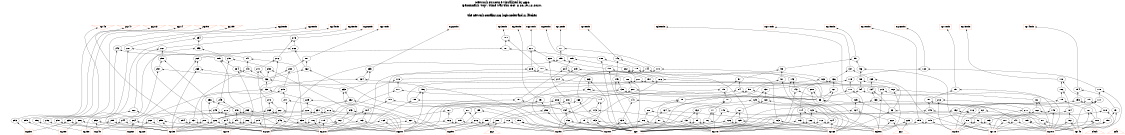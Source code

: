 # Network structure generated by ABC

digraph network {
size = "7.5,10";
center = true;
edge [dir = back];

{
  node [shape = plaintext];
  edge [style = invis];
  LevelTitle1 [label=""];
  LevelTitle2 [label=""];
  Level10 [label = ""];
  Level9 [label = ""];
  Level8 [label = ""];
  Level7 [label = ""];
  Level6 [label = ""];
  Level5 [label = ""];
  Level4 [label = ""];
  Level3 [label = ""];
  Level2 [label = ""];
  Level1 [label = ""];
  Level0 [label = ""];
  LevelTitle1 ->  LevelTitle2 ->  Level10 ->  Level9 ->  Level8 ->  Level7 ->  Level6 ->  Level5 ->  Level4 ->  Level3 ->  Level2 ->  Level1 ->  Level0;
}

{
  rank = same;
  LevelTitle1;
  title1 [shape=plaintext,
          fontsize=20,
          fontname = "Times-Roman",
          label="Network structure visualized by ABC\nBenchmark \"top\". Time was Thu Oct  8 20:19:12 2020. "
         ];
}

{
  rank = same;
  LevelTitle2;
  title2 [shape=plaintext,
          fontsize=18,
          fontname = "Times-Roman",
          label="The network contains 223 logic nodes and 21 latches.\n"
         ];
}

{
  rank = same;
  Level10;
  Node6 [label = "pg148", shape = invtriangle, color = coral, fillcolor = coral];
  Node7 [label = "pg147", shape = invtriangle, color = coral, fillcolor = coral];
  Node8 [label = "pg213", shape = invtriangle, color = coral, fillcolor = coral];
  Node9 [label = "pg214", shape = invtriangle, color = coral, fillcolor = coral];
  Node10 [label = "pg198", shape = invtriangle, color = coral, fillcolor = coral];
  Node11 [label = "pg199", shape = invtriangle, color = coral, fillcolor = coral];
  Node13 [label = "ng19L_in", shape = box, color = coral, fillcolor = coral];
  Node16 [label = "ng15L_in", shape = box, color = coral, fillcolor = coral];
  Node19 [label = "ng16L_in", shape = box, color = coral, fillcolor = coral];
  Node22 [label = "ng17L_in", shape = box, color = coral, fillcolor = coral];
  Node25 [label = "ng18L_in", shape = box, color = coral, fillcolor = coral];
  Node28 [label = "ng11L_in", shape = box, color = coral, fillcolor = coral];
  Node31 [label = "ng12L_in", shape = box, color = coral, fillcolor = coral];
  Node34 [label = "ng13L_in", shape = box, color = coral, fillcolor = coral];
  Node37 [label = "ng14L_in", shape = box, color = coral, fillcolor = coral];
  Node40 [label = "ng10L_in", shape = box, color = coral, fillcolor = coral];
  Node43 [label = "ng20L_in", shape = box, color = coral, fillcolor = coral];
  Node46 [label = "ng21L_in", shape = box, color = coral, fillcolor = coral];
  Node49 [label = "ng30L_in", shape = box, color = coral, fillcolor = coral];
  Node52 [label = "ng22L_in", shape = box, color = coral, fillcolor = coral];
  Node55 [label = "ng23L_in", shape = box, color = coral, fillcolor = coral];
  Node58 [label = "ng24L_in", shape = box, color = coral, fillcolor = coral];
  Node61 [label = "ng25L_in", shape = box, color = coral, fillcolor = coral];
  Node64 [label = "ng26L_in", shape = box, color = coral, fillcolor = coral];
  Node67 [label = "ng27L_in", shape = box, color = coral, fillcolor = coral];
  Node70 [label = "ng28L_in", shape = box, color = coral, fillcolor = coral];
  Node73 [label = "ng29L_in", shape = box, color = coral, fillcolor = coral];
}

{
  rank = same;
  Level9;
  Node188 [label = "188\n", shape = ellipse];
  Node254 [label = "254\n", shape = ellipse];
  Node273 [label = "273\n", shape = ellipse];
}

{
  rank = same;
  Level8;
  Node171 [label = "171\n", shape = ellipse];
  Node181 [label = "181\n", shape = ellipse];
  Node221 [label = "221\n", shape = ellipse];
  Node242 [label = "242\n", shape = ellipse];
  Node253 [label = "253\n", shape = ellipse];
  Node261 [label = "261\n", shape = ellipse];
  Node266 [label = "266\n", shape = ellipse];
  Node287 [label = "287\n", shape = ellipse];
}

{
  rank = same;
  Level7;
  Node99 [label = "99\n", shape = ellipse];
  Node146 [label = "146\n", shape = ellipse];
  Node159 [label = "159\n", shape = ellipse];
  Node180 [label = "180\n", shape = ellipse];
  Node205 [label = "205\n", shape = ellipse];
  Node220 [label = "220\n", shape = ellipse];
  Node241 [label = "241\n", shape = ellipse];
  Node251 [label = "251\n", shape = ellipse];
  Node258 [label = "258\n", shape = ellipse];
  Node265 [label = "265\n", shape = ellipse];
  Node272 [label = "272\n", shape = ellipse];
  Node281 [label = "281\n", shape = ellipse];
  Node285 [label = "285\n", shape = ellipse];
}

{
  rank = same;
  Level6;
  Node96 [label = "96\n", shape = ellipse];
  Node98 [label = "98\n", shape = ellipse];
  Node120 [label = "120\n", shape = ellipse];
  Node137 [label = "137\n", shape = ellipse];
  Node144 [label = "144\n", shape = ellipse];
  Node158 [label = "158\n", shape = ellipse];
  Node170 [label = "170\n", shape = ellipse];
  Node179 [label = "179\n", shape = ellipse];
  Node187 [label = "187\n", shape = ellipse];
  Node202 [label = "202\n", shape = ellipse];
  Node204 [label = "204\n", shape = ellipse];
  Node209 [label = "209\n", shape = ellipse];
  Node219 [label = "219\n", shape = ellipse];
  Node235 [label = "235\n", shape = ellipse];
  Node240 [label = "240\n", shape = ellipse];
  Node250 [label = "250\n", shape = ellipse];
  Node257 [label = "257\n", shape = ellipse];
  Node262 [label = "262\n", shape = ellipse];
  Node263 [label = "263\n", shape = ellipse];
  Node271 [label = "271\n", shape = ellipse];
  Node280 [label = "280\n", shape = ellipse];
  Node284 [label = "284\n", shape = ellipse];
}

{
  rank = same;
  Level5;
  Node91 [label = "91\n", shape = ellipse];
  Node95 [label = "95\n", shape = ellipse];
  Node97 [label = "97\n", shape = ellipse];
  Node110 [label = "110\n", shape = ellipse];
  Node119 [label = "119\n", shape = ellipse];
  Node135 [label = "135\n", shape = ellipse];
  Node136 [label = "136\n", shape = ellipse];
  Node143 [label = "143\n", shape = ellipse];
  Node145 [label = "145\n", shape = ellipse];
  Node157 [label = "157\n", shape = ellipse];
  Node169 [label = "169\n", shape = ellipse];
  Node178 [label = "178\n", shape = ellipse];
  Node186 [label = "186\n", shape = ellipse];
  Node201 [label = "201\n", shape = ellipse];
  Node203 [label = "203\n", shape = ellipse];
  Node208 [label = "208\n", shape = ellipse];
  Node214 [label = "214\n", shape = ellipse];
  Node234 [label = "234\n", shape = ellipse];
  Node236 [label = "236\n", shape = ellipse];
}

{
  rank = same;
  Level4;
  Node79 [label = "79\n", shape = ellipse];
  Node84 [label = "84\n", shape = ellipse];
  Node90 [label = "90\n", shape = ellipse];
  Node94 [label = "94\n", shape = ellipse];
  Node106 [label = "106\n", shape = ellipse];
  Node111 [label = "111\n", shape = ellipse];
  Node118 [label = "118\n", shape = ellipse];
  Node121 [label = "121\n", shape = ellipse];
  Node130 [label = "130\n", shape = ellipse];
  Node134 [label = "134\n", shape = ellipse];
  Node138 [label = "138\n", shape = ellipse];
  Node142 [label = "142\n", shape = ellipse];
  Node151 [label = "151\n", shape = ellipse];
  Node156 [label = "156\n", shape = ellipse];
  Node162 [label = "162\n", shape = ellipse];
  Node177 [label = "177\n", shape = ellipse];
  Node194 [label = "194\n", shape = ellipse];
  Node196 [label = "196\n", shape = ellipse];
  Node200 [label = "200\n", shape = ellipse];
  Node207 [label = "207\n", shape = ellipse];
  Node213 [label = "213\n", shape = ellipse];
  Node230 [label = "230\n", shape = ellipse];
  Node233 [label = "233\n", shape = ellipse];
  Node279 [label = "279\n", shape = ellipse];
}

{
  rank = same;
  Level3;
  Node78 [label = "78\n", shape = ellipse];
  Node83 [label = "83\n", shape = ellipse];
  Node89 [label = "89\n", shape = ellipse];
  Node105 [label = "105\n", shape = ellipse];
  Node109 [label = "109\n", shape = ellipse];
  Node117 [label = "117\n", shape = ellipse];
  Node128 [label = "128\n", shape = ellipse];
  Node129 [label = "129\n", shape = ellipse];
  Node133 [label = "133\n", shape = ellipse];
  Node141 [label = "141\n", shape = ellipse];
  Node150 [label = "150\n", shape = ellipse];
  Node155 [label = "155\n", shape = ellipse];
  Node161 [label = "161\n", shape = ellipse];
  Node168 [label = "168\n", shape = ellipse];
  Node174 [label = "174\n", shape = ellipse];
  Node185 [label = "185\n", shape = ellipse];
  Node193 [label = "193\n", shape = ellipse];
  Node197 [label = "197\n", shape = ellipse];
  Node206 [label = "206\n", shape = ellipse];
  Node212 [label = "212\n", shape = ellipse];
  Node218 [label = "218\n", shape = ellipse];
  Node225 [label = "225\n", shape = ellipse];
  Node229 [label = "229\n", shape = ellipse];
  Node232 [label = "232\n", shape = ellipse];
  Node249 [label = "249\n", shape = ellipse];
  Node256 [label = "256\n", shape = ellipse];
  Node270 [label = "270\n", shape = ellipse];
  Node277 [label = "277\n", shape = ellipse];
  Node291 [label = "291\n", shape = ellipse];
}

{
  rank = same;
  Level2;
  Node77 [label = "77\n", shape = ellipse];
  Node82 [label = "82\n", shape = ellipse];
  Node88 [label = "88\n", shape = ellipse];
  Node93 [label = "93\n", shape = ellipse];
  Node101 [label = "101\n", shape = ellipse];
  Node104 [label = "104\n", shape = ellipse];
  Node108 [label = "108\n", shape = ellipse];
  Node114 [label = "114\n", shape = ellipse];
  Node116 [label = "116\n", shape = ellipse];
  Node123 [label = "123\n", shape = ellipse];
  Node127 [label = "127\n", shape = ellipse];
  Node132 [label = "132\n", shape = ellipse];
  Node140 [label = "140\n", shape = ellipse];
  Node148 [label = "148\n", shape = ellipse];
  Node149 [label = "149\n", shape = ellipse];
  Node154 [label = "154\n", shape = ellipse];
  Node160 [label = "160\n", shape = ellipse];
  Node164 [label = "164\n", shape = ellipse];
  Node167 [label = "167\n", shape = ellipse];
  Node173 [label = "173\n", shape = ellipse];
  Node184 [label = "184\n", shape = ellipse];
  Node191 [label = "191\n", shape = ellipse];
  Node192 [label = "192\n", shape = ellipse];
  Node199 [label = "199\n", shape = ellipse];
  Node211 [label = "211\n", shape = ellipse];
  Node217 [label = "217\n", shape = ellipse];
  Node224 [label = "224\n", shape = ellipse];
  Node228 [label = "228\n", shape = ellipse];
  Node231 [label = "231\n", shape = ellipse];
  Node243 [label = "243\n", shape = ellipse];
  Node245 [label = "245\n", shape = ellipse];
  Node248 [label = "248\n", shape = ellipse];
  Node260 [label = "260\n", shape = ellipse];
  Node267 [label = "267\n", shape = ellipse];
  Node269 [label = "269\n", shape = ellipse];
  Node276 [label = "276\n", shape = ellipse];
  Node278 [label = "278\n", shape = ellipse];
  Node283 [label = "283\n", shape = ellipse];
  Node290 [label = "290\n", shape = ellipse];
}

{
  rank = same;
  Level1;
  Node75 [label = "75\n", shape = ellipse];
  Node76 [label = "76\n", shape = ellipse];
  Node80 [label = "80\n", shape = ellipse];
  Node81 [label = "81\n", shape = ellipse];
  Node85 [label = "85\n", shape = ellipse];
  Node86 [label = "86\n", shape = ellipse];
  Node87 [label = "87\n", shape = ellipse];
  Node92 [label = "92\n", shape = ellipse];
  Node100 [label = "100\n", shape = ellipse];
  Node102 [label = "102\n", shape = ellipse];
  Node103 [label = "103\n", shape = ellipse];
  Node107 [label = "107\n", shape = ellipse];
  Node112 [label = "112\n", shape = ellipse];
  Node113 [label = "113\n", shape = ellipse];
  Node115 [label = "115\n", shape = ellipse];
  Node122 [label = "122\n", shape = ellipse];
  Node124 [label = "124\n", shape = ellipse];
  Node125 [label = "125\n", shape = ellipse];
  Node126 [label = "126\n", shape = ellipse];
  Node131 [label = "131\n", shape = ellipse];
  Node139 [label = "139\n", shape = ellipse];
  Node147 [label = "147\n", shape = ellipse];
  Node152 [label = "152\n", shape = ellipse];
  Node153 [label = "153\n", shape = ellipse];
  Node163 [label = "163\n", shape = ellipse];
  Node165 [label = "165\n", shape = ellipse];
  Node166 [label = "166\n", shape = ellipse];
  Node172 [label = "172\n", shape = ellipse];
  Node175 [label = "175\n", shape = ellipse];
  Node176 [label = "176\n", shape = ellipse];
  Node182 [label = "182\n", shape = ellipse];
  Node183 [label = "183\n", shape = ellipse];
  Node189 [label = "189\n", shape = ellipse];
  Node190 [label = "190\n", shape = ellipse];
  Node195 [label = "195\n", shape = ellipse];
  Node198 [label = "198\n", shape = ellipse];
  Node210 [label = "210\n", shape = ellipse];
  Node215 [label = "215\n", shape = ellipse];
  Node216 [label = "216\n", shape = ellipse];
  Node222 [label = "222\n", shape = ellipse];
  Node223 [label = "223\n", shape = ellipse];
  Node226 [label = "226\n", shape = ellipse];
  Node227 [label = "227\n", shape = ellipse];
  Node237 [label = "237\n", shape = ellipse];
  Node238 [label = "238\n", shape = ellipse];
  Node239 [label = "239\n", shape = ellipse];
  Node244 [label = "244\n", shape = ellipse];
  Node246 [label = "246\n", shape = ellipse];
  Node247 [label = "247\n", shape = ellipse];
  Node252 [label = "252\n", shape = ellipse];
  Node255 [label = "255\n", shape = ellipse];
  Node259 [label = "259\n", shape = ellipse];
  Node264 [label = "264\n", shape = ellipse];
  Node268 [label = "268\n", shape = ellipse];
  Node274 [label = "274\n", shape = ellipse];
  Node275 [label = "275\n", shape = ellipse];
  Node282 [label = "282\n", shape = ellipse];
  Node286 [label = "286\n", shape = ellipse];
  Node288 [label = "288\n", shape = ellipse];
  Node289 [label = "289\n", shape = ellipse];
  Node292 [label = "292\n", shape = ellipse];
  Node293 [label = "293\n", shape = ellipse];
  Node294 [label = "294\n", shape = ellipse];
  Node295 [label = "295\n", shape = ellipse];
  Node296 [label = "296\n", shape = ellipse];
  Node297 [label = "297\n", shape = ellipse];
}

{
  rank = same;
  Level0;
  Node1 [label = "clock", shape = triangle, color = coral, fillcolor = coral];
  Node2 [label = "pg2", shape = triangle, color = coral, fillcolor = coral];
  Node3 [label = "pg1", shape = triangle, color = coral, fillcolor = coral];
  Node4 [label = "pg0", shape = triangle, color = coral, fillcolor = coral];
  Node5 [label = "pclk", shape = triangle, color = coral, fillcolor = coral];
  Node14 [label = "ng19L", shape = box, color = coral, fillcolor = coral];
  Node17 [label = "ng15L", shape = box, color = coral, fillcolor = coral];
  Node20 [label = "ng16L", shape = box, color = coral, fillcolor = coral];
  Node23 [label = "ng17L", shape = box, color = coral, fillcolor = coral];
  Node26 [label = "ng18L", shape = box, color = coral, fillcolor = coral];
  Node29 [label = "ng11L", shape = box, color = coral, fillcolor = coral];
  Node32 [label = "ng12L", shape = box, color = coral, fillcolor = coral];
  Node35 [label = "ng13L", shape = box, color = coral, fillcolor = coral];
  Node38 [label = "ng14L", shape = box, color = coral, fillcolor = coral];
  Node41 [label = "ng10L", shape = box, color = coral, fillcolor = coral];
  Node44 [label = "ng20L", shape = box, color = coral, fillcolor = coral];
  Node47 [label = "ng21L", shape = box, color = coral, fillcolor = coral];
  Node50 [label = "ng30L", shape = box, color = coral, fillcolor = coral];
  Node53 [label = "ng22L", shape = box, color = coral, fillcolor = coral];
  Node56 [label = "ng23L", shape = box, color = coral, fillcolor = coral];
  Node59 [label = "ng24L", shape = box, color = coral, fillcolor = coral];
  Node62 [label = "ng25L", shape = box, color = coral, fillcolor = coral];
  Node65 [label = "ng26L", shape = box, color = coral, fillcolor = coral];
  Node68 [label = "ng27L", shape = box, color = coral, fillcolor = coral];
  Node71 [label = "ng28L", shape = box, color = coral, fillcolor = coral];
  Node74 [label = "ng29L", shape = box, color = coral, fillcolor = coral];
}

title1 -> title2 [style = invis];
title2 -> Node6 [style = invis];
title2 -> Node7 [style = invis];
title2 -> Node8 [style = invis];
title2 -> Node9 [style = invis];
title2 -> Node10 [style = invis];
title2 -> Node11 [style = invis];
title2 -> Node13 [style = invis];
title2 -> Node16 [style = invis];
title2 -> Node19 [style = invis];
title2 -> Node22 [style = invis];
title2 -> Node25 [style = invis];
title2 -> Node28 [style = invis];
title2 -> Node31 [style = invis];
title2 -> Node34 [style = invis];
title2 -> Node37 [style = invis];
title2 -> Node40 [style = invis];
title2 -> Node43 [style = invis];
title2 -> Node46 [style = invis];
title2 -> Node49 [style = invis];
title2 -> Node52 [style = invis];
title2 -> Node55 [style = invis];
title2 -> Node58 [style = invis];
title2 -> Node61 [style = invis];
title2 -> Node64 [style = invis];
title2 -> Node67 [style = invis];
title2 -> Node70 [style = invis];
title2 -> Node73 [style = invis];
Node6 -> Node7 [style = invis];
Node7 -> Node8 [style = invis];
Node8 -> Node9 [style = invis];
Node9 -> Node10 [style = invis];
Node10 -> Node11 [style = invis];
Node6 -> Node292 [style = solid];
Node7 -> Node293 [style = solid];
Node8 -> Node294 [style = solid];
Node9 -> Node295 [style = solid];
Node10 -> Node296 [style = solid];
Node11 -> Node297 [style = solid];
Node13 -> Node99 [style = solid];
Node16 -> Node110 [style = solid];
Node19 -> Node120 [style = solid];
Node22 -> Node137 [style = solid];
Node25 -> Node146 [style = solid];
Node28 -> Node151 [style = solid];
Node31 -> Node171 [style = solid];
Node34 -> Node188 [style = solid];
Node37 -> Node194 [style = solid];
Node40 -> Node195 [style = solid];
Node43 -> Node205 [style = solid];
Node46 -> Node221 [style = solid];
Node49 -> Node225 [style = solid];
Node52 -> Node235 [style = solid];
Node55 -> Node242 [style = solid];
Node58 -> Node254 [style = solid];
Node61 -> Node261 [style = solid];
Node64 -> Node273 [style = solid];
Node67 -> Node281 [style = solid];
Node70 -> Node287 [style = solid];
Node73 -> Node291 [style = solid];
Node75 -> Node4 [style = solid];
Node75 -> Node14 [style = solid];
Node76 -> Node20 [style = solid];
Node76 -> Node26 [style = solid];
Node77 -> Node23 [style = solid];
Node77 -> Node76 [style = solid];
Node78 -> Node4 [style = solid];
Node78 -> Node77 [style = solid];
Node79 -> Node75 [style = solid];
Node79 -> Node78 [style = solid];
Node80 -> Node17 [style = solid];
Node80 -> Node29 [style = solid];
Node81 -> Node38 [style = solid];
Node81 -> Node41 [style = solid];
Node82 -> Node80 [style = solid];
Node82 -> Node81 [style = solid];
Node83 -> Node50 [style = solid];
Node83 -> Node82 [style = solid];
Node84 -> Node14 [style = solid];
Node84 -> Node83 [style = solid];
Node85 -> Node23 [style = solid];
Node85 -> Node26 [style = solid];
Node86 -> Node14 [style = solid];
Node86 -> Node23 [style = solid];
Node87 -> Node23 [style = solid];
Node87 -> Node26 [style = solid];
Node88 -> Node85 [style = solid];
Node88 -> Node86 [style = solid];
Node89 -> Node87 [style = solid];
Node89 -> Node88 [style = solid];
Node90 -> Node50 [style = solid];
Node90 -> Node89 [style = solid];
Node91 -> Node20 [style = solid];
Node91 -> Node90 [style = solid];
Node92 -> Node17 [style = solid];
Node92 -> Node38 [style = solid];
Node93 -> Node20 [style = solid];
Node93 -> Node92 [style = solid];
Node94 -> Node41 [style = solid];
Node94 -> Node89 [style = solid];
Node95 -> Node93 [style = solid];
Node95 -> Node94 [style = solid];
Node96 -> Node29 [style = solid];
Node96 -> Node95 [style = solid];
Node97 -> Node79 [style = solid];
Node97 -> Node84 [style = solid];
Node98 -> Node91 [style = solid];
Node98 -> Node97 [style = solid];
Node99 -> Node96 [style = solid];
Node99 -> Node98 [style = solid];
Node100 -> Node29 [style = solid];
Node100 -> Node38 [style = solid];
Node101 -> Node41 [style = solid];
Node101 -> Node100 [style = solid];
Node102 -> Node38 [style = solid];
Node102 -> Node41 [style = solid];
Node103 -> Node17 [style = solid];
Node103 -> Node29 [style = solid];
Node104 -> Node102 [style = solid];
Node104 -> Node103 [style = solid];
Node105 -> Node4 [style = solid];
Node105 -> Node101 [style = solid];
Node106 -> Node104 [style = solid];
Node106 -> Node105 [style = solid];
Node107 -> Node29 [style = solid];
Node107 -> Node41 [style = solid];
Node108 -> Node38 [style = solid];
Node108 -> Node107 [style = solid];
Node109 -> Node17 [style = solid];
Node109 -> Node108 [style = solid];
Node110 -> Node106 [style = solid];
Node110 -> Node109 [style = solid];
Node111 -> Node20 [style = solid];
Node111 -> Node83 [style = solid];
Node112 -> Node4 [style = solid];
Node112 -> Node50 [style = solid];
Node113 -> Node4 [style = solid];
Node113 -> Node20 [style = solid];
Node114 -> Node112 [style = solid];
Node114 -> Node113 [style = solid];
Node115 -> Node17 [style = solid];
Node115 -> Node20 [style = solid];
Node116 -> Node29 [style = solid];
Node116 -> Node115 [style = solid];
Node117 -> Node41 [style = solid];
Node117 -> Node116 [style = solid];
Node118 -> Node38 [style = solid];
Node118 -> Node117 [style = solid];
Node119 -> Node111 [style = solid];
Node119 -> Node114 [style = solid];
Node120 -> Node118 [style = solid];
Node120 -> Node119 [style = solid];
Node121 -> Node23 [style = solid];
Node121 -> Node83 [style = solid];
Node122 -> Node20 [style = solid];
Node122 -> Node23 [style = solid];
Node123 -> Node50 [style = solid];
Node123 -> Node122 [style = solid];
Node124 -> Node20 [style = solid];
Node124 -> Node23 [style = solid];
Node125 -> Node26 [style = solid];
Node125 -> Node50 [style = solid];
Node126 -> Node14 [style = solid];
Node126 -> Node20 [style = solid];
Node127 -> Node125 [style = solid];
Node127 -> Node126 [style = solid];
Node128 -> Node124 [style = solid];
Node128 -> Node127 [style = solid];
Node129 -> Node4 [style = solid];
Node129 -> Node123 [style = solid];
Node130 -> Node128 [style = solid];
Node130 -> Node129 [style = solid];
Node131 -> Node14 [style = solid];
Node131 -> Node23 [style = solid];
Node132 -> Node85 [style = solid];
Node132 -> Node131 [style = solid];
Node133 -> Node41 [style = solid];
Node133 -> Node132 [style = solid];
Node134 -> Node93 [style = solid];
Node134 -> Node133 [style = solid];
Node135 -> Node29 [style = solid];
Node135 -> Node134 [style = solid];
Node136 -> Node121 [style = solid];
Node136 -> Node130 [style = solid];
Node137 -> Node135 [style = solid];
Node137 -> Node136 [style = solid];
Node138 -> Node26 [style = solid];
Node138 -> Node83 [style = solid];
Node139 -> Node4 [style = solid];
Node139 -> Node26 [style = solid];
Node140 -> Node4 [style = solid];
Node140 -> Node122 [style = solid];
Node141 -> Node139 [style = solid];
Node141 -> Node140 [style = solid];
Node142 -> Node23 [style = solid];
Node142 -> Node83 [style = solid];
Node143 -> Node20 [style = solid];
Node143 -> Node142 [style = solid];
Node144 -> Node26 [style = solid];
Node144 -> Node143 [style = solid];
Node145 -> Node138 [style = solid];
Node145 -> Node141 [style = solid];
Node146 -> Node144 [style = solid];
Node146 -> Node145 [style = solid];
Node147 -> Node29 [style = solid];
Node147 -> Node41 [style = solid];
Node148 -> Node41 [style = solid];
Node148 -> Node92 [style = solid];
Node149 -> Node4 [style = solid];
Node149 -> Node107 [style = solid];
Node150 -> Node147 [style = solid];
Node150 -> Node149 [style = solid];
Node151 -> Node148 [style = solid];
Node151 -> Node150 [style = solid];
Node152 -> Node14 [style = solid];
Node152 -> Node23 [style = solid];
Node153 -> Node20 [style = solid];
Node153 -> Node26 [style = solid];
Node154 -> Node152 [style = solid];
Node154 -> Node153 [style = solid];
Node155 -> Node47 [style = solid];
Node155 -> Node154 [style = solid];
Node156 -> Node44 [style = solid];
Node156 -> Node155 [style = solid];
Node157 -> Node83 [style = solid];
Node157 -> Node156 [style = solid];
Node158 -> Node4 [style = solid];
Node158 -> Node157 [style = solid];
Node159 -> Node32 [style = solid];
Node159 -> Node158 [style = solid];
Node160 -> Node38 [style = solid];
Node160 -> Node80 [style = solid];
Node161 -> Node41 [style = solid];
Node161 -> Node160 [style = solid];
Node162 -> Node50 [style = solid];
Node162 -> Node161 [style = solid];
Node163 -> Node20 [style = solid];
Node163 -> Node23 [style = solid];
Node164 -> Node26 [style = solid];
Node164 -> Node163 [style = solid];
Node165 -> Node32 [style = solid];
Node165 -> Node44 [style = solid];
Node166 -> Node14 [style = solid];
Node166 -> Node47 [style = solid];
Node167 -> Node165 [style = solid];
Node167 -> Node166 [style = solid];
Node168 -> Node4 [style = solid];
Node168 -> Node167 [style = solid];
Node169 -> Node162 [style = solid];
Node169 -> Node164 [style = solid];
Node170 -> Node168 [style = solid];
Node170 -> Node169 [style = solid];
Node171 -> Node159 [style = solid];
Node171 -> Node170 [style = solid];
Node172 -> Node14 [style = solid];
Node172 -> Node44 [style = solid];
Node173 -> Node23 [style = solid];
Node173 -> Node172 [style = solid];
Node174 -> Node153 [style = solid];
Node174 -> Node173 [style = solid];
Node175 -> Node32 [style = solid];
Node175 -> Node47 [style = solid];
Node176 -> Node32 [style = solid];
Node176 -> Node47 [style = solid];
Node177 -> Node174 [style = solid];
Node177 -> Node175 [style = solid];
Node178 -> Node176 [style = solid];
Node178 -> Node177 [style = solid];
Node179 -> Node83 [style = solid];
Node179 -> Node178 [style = solid];
Node180 -> Node4 [style = solid];
Node180 -> Node179 [style = solid];
Node181 -> Node35 [style = solid];
Node181 -> Node180 [style = solid];
Node182 -> Node35 [style = solid];
Node182 -> Node47 [style = solid];
Node183 -> Node32 [style = solid];
Node183 -> Node44 [style = solid];
Node184 -> Node182 [style = solid];
Node184 -> Node183 [style = solid];
Node185 -> Node4 [style = solid];
Node185 -> Node184 [style = solid];
Node186 -> Node154 [style = solid];
Node186 -> Node162 [style = solid];
Node187 -> Node185 [style = solid];
Node187 -> Node186 [style = solid];
Node188 -> Node181 [style = solid];
Node188 -> Node187 [style = solid];
Node189 -> Node38 [style = solid];
Node189 -> Node41 [style = solid];
Node190 -> Node29 [style = solid];
Node190 -> Node38 [style = solid];
Node191 -> Node41 [style = solid];
Node191 -> Node190 [style = solid];
Node192 -> Node4 [style = solid];
Node192 -> Node189 [style = solid];
Node193 -> Node100 [style = solid];
Node193 -> Node192 [style = solid];
Node194 -> Node191 [style = solid];
Node194 -> Node193 [style = solid];
Node195 -> Node4 [style = solid];
Node195 -> Node41 [style = solid];
Node196 -> Node44 [style = solid];
Node196 -> Node83 [style = solid];
Node197 -> Node44 [style = solid];
Node197 -> Node154 [style = solid];
Node198 -> Node14 [style = solid];
Node198 -> Node26 [style = solid];
Node199 -> Node44 [style = solid];
Node199 -> Node198 [style = solid];
Node200 -> Node20 [style = solid];
Node200 -> Node83 [style = solid];
Node201 -> Node199 [style = solid];
Node201 -> Node200 [style = solid];
Node202 -> Node23 [style = solid];
Node202 -> Node201 [style = solid];
Node203 -> Node4 [style = solid];
Node203 -> Node196 [style = solid];
Node204 -> Node197 [style = solid];
Node204 -> Node203 [style = solid];
Node205 -> Node202 [style = solid];
Node205 -> Node204 [style = solid];
Node206 -> Node44 [style = solid];
Node206 -> Node154 [style = solid];
Node207 -> Node83 [style = solid];
Node207 -> Node206 [style = solid];
Node208 -> Node4 [style = solid];
Node208 -> Node207 [style = solid];
Node209 -> Node47 [style = solid];
Node209 -> Node208 [style = solid];
Node210 -> Node32 [style = solid];
Node210 -> Node35 [style = solid];
Node211 -> Node29 [style = solid];
Node211 -> Node81 [style = solid];
Node212 -> Node17 [style = solid];
Node212 -> Node211 [style = solid];
Node213 -> Node50 [style = solid];
Node213 -> Node212 [style = solid];
Node214 -> Node210 [style = solid];
Node214 -> Node213 [style = solid];
Node215 -> Node14 [style = solid];
Node215 -> Node47 [style = solid];
Node216 -> Node26 [style = solid];
Node216 -> Node44 [style = solid];
Node217 -> Node215 [style = solid];
Node217 -> Node216 [style = solid];
Node218 -> Node4 [style = solid];
Node218 -> Node217 [style = solid];
Node219 -> Node163 [style = solid];
Node219 -> Node214 [style = solid];
Node220 -> Node218 [style = solid];
Node220 -> Node219 [style = solid];
Node221 -> Node209 [style = solid];
Node221 -> Node220 [style = solid];
Node222 -> Node3 [style = solid];
Node222 -> Node50 [style = solid];
Node223 -> Node3 [style = solid];
Node223 -> Node50 [style = solid];
Node224 -> Node4 [style = solid];
Node224 -> Node222 [style = solid];
Node225 -> Node223 [style = solid];
Node225 -> Node224 [style = solid];
Node226 -> Node32 [style = solid];
Node226 -> Node35 [style = solid];
Node227 -> Node47 [style = solid];
Node227 -> Node74 [style = solid];
Node228 -> Node44 [style = solid];
Node228 -> Node226 [style = solid];
Node229 -> Node227 [style = solid];
Node229 -> Node228 [style = solid];
Node230 -> Node53 [style = solid];
Node230 -> Node229 [style = solid];
Node231 -> Node44 [style = solid];
Node231 -> Node226 [style = solid];
Node232 -> Node74 [style = solid];
Node232 -> Node231 [style = solid];
Node233 -> Node47 [style = solid];
Node233 -> Node232 [style = solid];
Node234 -> Node4 [style = solid];
Node234 -> Node230 [style = solid];
Node235 -> Node233 [style = solid];
Node235 -> Node234 [style = solid];
Node236 -> Node230 [style = solid];
Node236 -> Node233 [style = solid];
Node237 -> Node32 [style = solid];
Node237 -> Node35 [style = solid];
Node238 -> Node32 [style = solid];
Node238 -> Node47 [style = solid];
Node239 -> Node35 [style = solid];
Node239 -> Node56 [style = solid];
Node240 -> Node236 [style = solid];
Node240 -> Node237 [style = solid];
Node241 -> Node238 [style = solid];
Node241 -> Node240 [style = solid];
Node242 -> Node239 [style = solid];
Node242 -> Node241 [style = solid];
Node243 -> Node44 [style = solid];
Node243 -> Node182 [style = solid];
Node244 -> Node35 [style = solid];
Node244 -> Node59 [style = solid];
Node245 -> Node47 [style = solid];
Node245 -> Node244 [style = solid];
Node246 -> Node32 [style = solid];
Node246 -> Node44 [style = solid];
Node247 -> Node35 [style = solid];
Node247 -> Node47 [style = solid];
Node248 -> Node246 [style = solid];
Node248 -> Node247 [style = solid];
Node249 -> Node245 [style = solid];
Node249 -> Node248 [style = solid];
Node250 -> Node236 [style = solid];
Node250 -> Node243 [style = solid];
Node251 -> Node249 [style = solid];
Node251 -> Node250 [style = solid];
Node252 -> Node32 [style = solid];
Node252 -> Node59 [style = solid];
Node253 -> Node226 [style = solid];
Node253 -> Node251 [style = solid];
Node254 -> Node252 [style = solid];
Node254 -> Node253 [style = solid];
Node255 -> Node32 [style = solid];
Node255 -> Node62 [style = solid];
Node256 -> Node226 [style = solid];
Node256 -> Node248 [style = solid];
Node257 -> Node236 [style = solid];
Node257 -> Node255 [style = solid];
Node258 -> Node256 [style = solid];
Node258 -> Node257 [style = solid];
Node259 -> Node35 [style = solid];
Node259 -> Node47 [style = solid];
Node260 -> Node62 [style = solid];
Node260 -> Node259 [style = solid];
Node261 -> Node258 [style = solid];
Node261 -> Node260 [style = solid];
Node262 -> Node26 [style = solid];
Node262 -> Node236 [style = solid];
Node263 -> Node35 [style = solid];
Node263 -> Node236 [style = solid];
Node264 -> Node32 [style = solid];
Node264 -> Node65 [style = solid];
Node265 -> Node263 [style = solid];
Node265 -> Node264 [style = solid];
Node266 -> Node262 [style = solid];
Node266 -> Node265 [style = solid];
Node267 -> Node44 [style = solid];
Node267 -> Node247 [style = solid];
Node268 -> Node35 [style = solid];
Node268 -> Node65 [style = solid];
Node269 -> Node47 [style = solid];
Node269 -> Node268 [style = solid];
Node270 -> Node267 [style = solid];
Node270 -> Node269 [style = solid];
Node271 -> Node236 [style = solid];
Node271 -> Node270 [style = solid];
Node272 -> Node32 [style = solid];
Node272 -> Node271 [style = solid];
Node273 -> Node266 [style = solid];
Node273 -> Node272 [style = solid];
Node274 -> Node47 [style = solid];
Node274 -> Node68 [style = solid];
Node275 -> Node32 [style = solid];
Node275 -> Node68 [style = solid];
Node276 -> Node44 [style = solid];
Node276 -> Node238 [style = solid];
Node277 -> Node275 [style = solid];
Node277 -> Node276 [style = solid];
Node278 -> Node35 [style = solid];
Node278 -> Node274 [style = solid];
Node279 -> Node277 [style = solid];
Node279 -> Node278 [style = solid];
Node280 -> Node236 [style = solid];
Node280 -> Node279 [style = solid];
Node281 -> Node262 [style = solid];
Node281 -> Node280 [style = solid];
Node282 -> Node35 [style = solid];
Node282 -> Node44 [style = solid];
Node283 -> Node226 [style = solid];
Node283 -> Node238 [style = solid];
Node284 -> Node236 [style = solid];
Node284 -> Node282 [style = solid];
Node285 -> Node283 [style = solid];
Node285 -> Node284 [style = solid];
Node286 -> Node35 [style = solid];
Node286 -> Node71 [style = solid];
Node287 -> Node285 [style = solid];
Node287 -> Node286 [style = solid];
Node288 -> Node2 [style = solid];
Node288 -> Node74 [style = solid];
Node289 -> Node2 [style = solid];
Node289 -> Node74 [style = solid];
Node290 -> Node4 [style = solid];
Node290 -> Node288 [style = solid];
Node291 -> Node289 [style = solid];
Node291 -> Node290 [style = solid];
Node292 -> Node59 [style = solid];
Node293 -> Node56 [style = solid];
Node294 -> Node68 [style = solid];
Node295 -> Node71 [style = solid];
Node296 -> Node62 [style = solid];
Node297 -> Node65 [style = solid];
}

